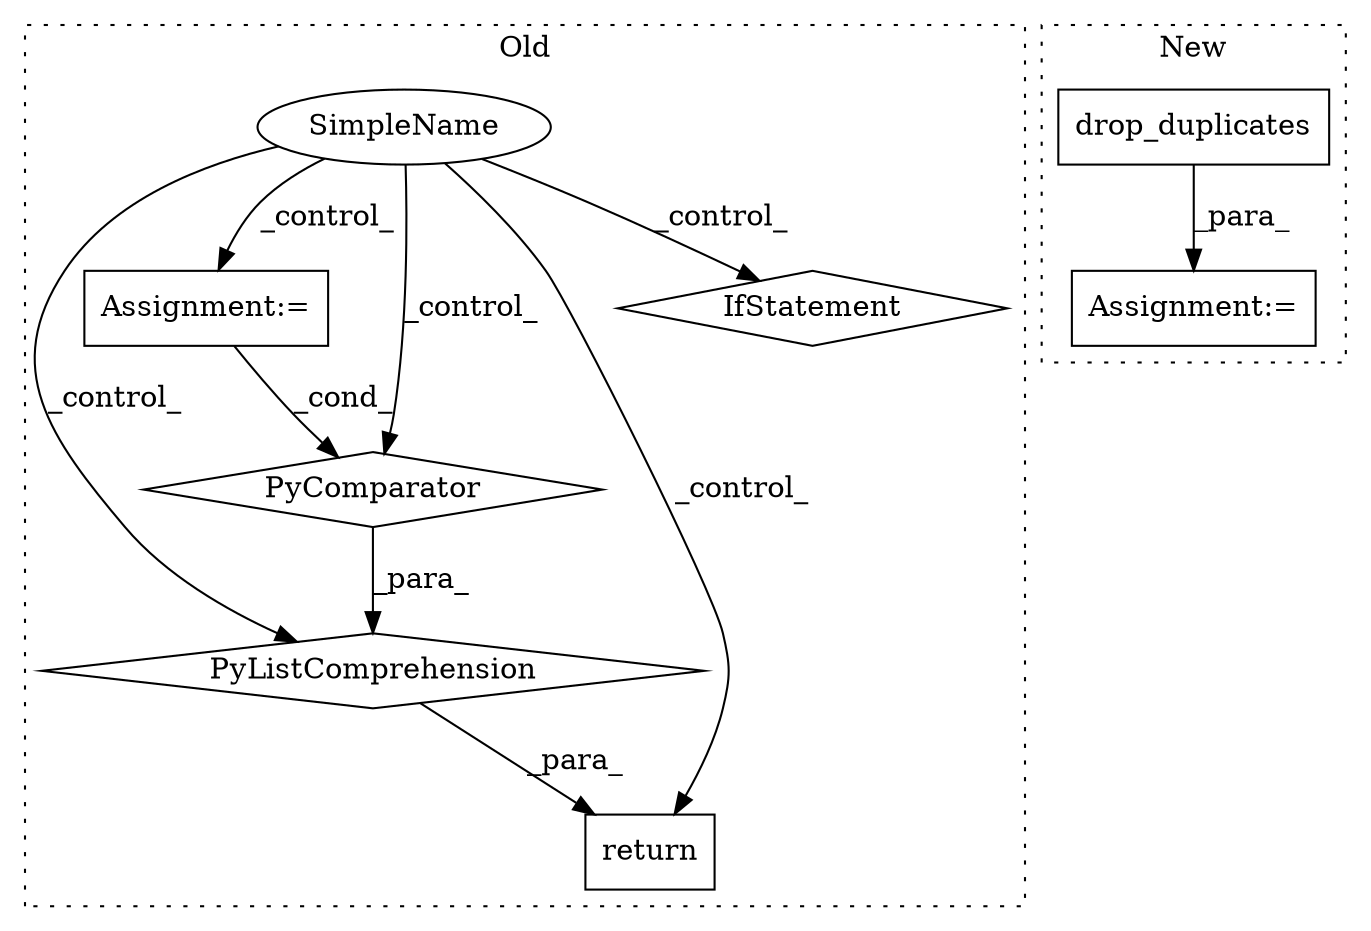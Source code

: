 digraph G {
subgraph cluster0 {
1 [label="PyListComprehension" a="109" s="14831" l="101" shape="diamond"];
3 [label="Assignment:=" a="7" s="14899" l="25" shape="box"];
4 [label="PyComparator" a="113" s="14899" l="25" shape="diamond"];
5 [label="return" a="41" s="14811" l="20" shape="box"];
6 [label="SimpleName" a="42" s="" l="" shape="ellipse"];
7 [label="IfStatement" a="25" s="15389,15442" l="8,2" shape="diamond"];
label = "Old";
style="dotted";
}
subgraph cluster1 {
2 [label="drop_duplicates" a="32" s="14984,15031" l="16,1" shape="box"];
8 [label="Assignment:=" a="7" s="14912" l="1" shape="box"];
label = "New";
style="dotted";
}
1 -> 5 [label="_para_"];
2 -> 8 [label="_para_"];
3 -> 4 [label="_cond_"];
4 -> 1 [label="_para_"];
6 -> 4 [label="_control_"];
6 -> 1 [label="_control_"];
6 -> 5 [label="_control_"];
6 -> 3 [label="_control_"];
6 -> 7 [label="_control_"];
}